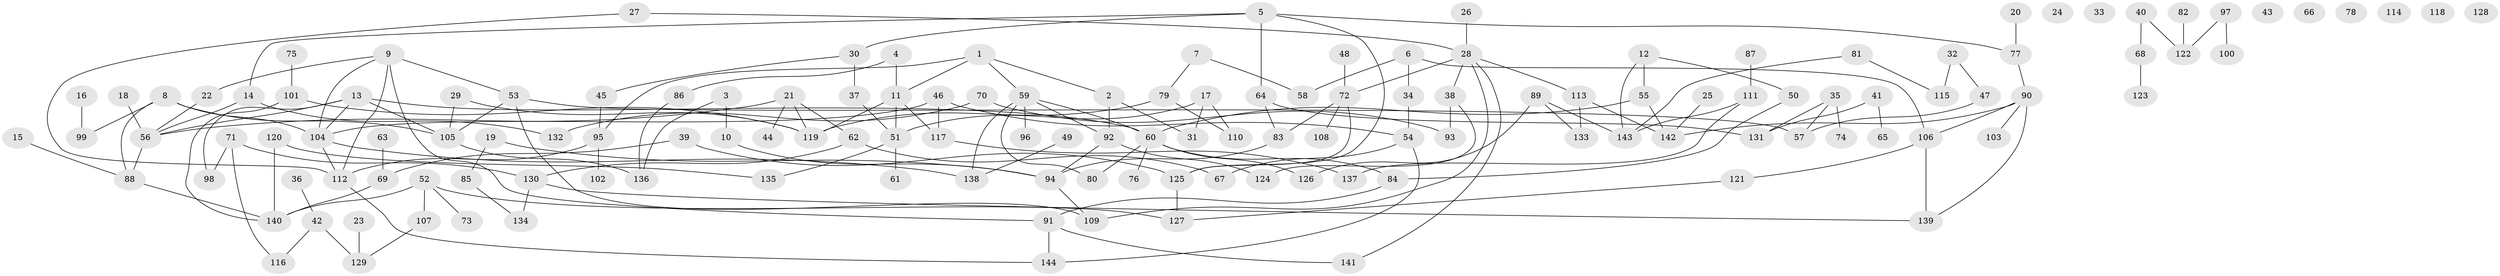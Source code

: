 // coarse degree distribution, {5: 0.08602150537634409, 3: 0.26881720430107525, 2: 0.34408602150537637, 6: 0.053763440860215055, 4: 0.11827956989247312, 1: 0.10752688172043011, 8: 0.010752688172043012, 9: 0.010752688172043012}
// Generated by graph-tools (version 1.1) at 2025/35/03/04/25 23:35:48]
// undirected, 144 vertices, 184 edges
graph export_dot {
  node [color=gray90,style=filled];
  1;
  2;
  3;
  4;
  5;
  6;
  7;
  8;
  9;
  10;
  11;
  12;
  13;
  14;
  15;
  16;
  17;
  18;
  19;
  20;
  21;
  22;
  23;
  24;
  25;
  26;
  27;
  28;
  29;
  30;
  31;
  32;
  33;
  34;
  35;
  36;
  37;
  38;
  39;
  40;
  41;
  42;
  43;
  44;
  45;
  46;
  47;
  48;
  49;
  50;
  51;
  52;
  53;
  54;
  55;
  56;
  57;
  58;
  59;
  60;
  61;
  62;
  63;
  64;
  65;
  66;
  67;
  68;
  69;
  70;
  71;
  72;
  73;
  74;
  75;
  76;
  77;
  78;
  79;
  80;
  81;
  82;
  83;
  84;
  85;
  86;
  87;
  88;
  89;
  90;
  91;
  92;
  93;
  94;
  95;
  96;
  97;
  98;
  99;
  100;
  101;
  102;
  103;
  104;
  105;
  106;
  107;
  108;
  109;
  110;
  111;
  112;
  113;
  114;
  115;
  116;
  117;
  118;
  119;
  120;
  121;
  122;
  123;
  124;
  125;
  126;
  127;
  128;
  129;
  130;
  131;
  132;
  133;
  134;
  135;
  136;
  137;
  138;
  139;
  140;
  141;
  142;
  143;
  144;
  1 -- 2;
  1 -- 11;
  1 -- 59;
  1 -- 95;
  2 -- 31;
  2 -- 92;
  3 -- 10;
  3 -- 136;
  4 -- 11;
  4 -- 86;
  5 -- 14;
  5 -- 30;
  5 -- 64;
  5 -- 77;
  5 -- 125;
  6 -- 34;
  6 -- 58;
  6 -- 106;
  7 -- 58;
  7 -- 79;
  8 -- 88;
  8 -- 99;
  8 -- 104;
  8 -- 105;
  9 -- 22;
  9 -- 53;
  9 -- 91;
  9 -- 104;
  9 -- 112;
  10 -- 94;
  11 -- 51;
  11 -- 117;
  11 -- 119;
  12 -- 50;
  12 -- 55;
  12 -- 143;
  13 -- 56;
  13 -- 60;
  13 -- 98;
  13 -- 104;
  13 -- 105;
  14 -- 56;
  14 -- 132;
  15 -- 88;
  16 -- 99;
  17 -- 31;
  17 -- 51;
  17 -- 110;
  18 -- 56;
  19 -- 85;
  19 -- 94;
  20 -- 77;
  21 -- 44;
  21 -- 56;
  21 -- 62;
  21 -- 119;
  22 -- 56;
  23 -- 129;
  25 -- 142;
  26 -- 28;
  27 -- 28;
  27 -- 112;
  28 -- 38;
  28 -- 72;
  28 -- 109;
  28 -- 113;
  28 -- 141;
  29 -- 105;
  29 -- 119;
  30 -- 37;
  30 -- 45;
  32 -- 47;
  32 -- 115;
  34 -- 54;
  35 -- 57;
  35 -- 74;
  35 -- 131;
  36 -- 42;
  37 -- 51;
  38 -- 93;
  38 -- 124;
  39 -- 69;
  39 -- 125;
  40 -- 68;
  40 -- 122;
  41 -- 65;
  41 -- 131;
  42 -- 116;
  42 -- 129;
  45 -- 95;
  46 -- 54;
  46 -- 104;
  46 -- 117;
  47 -- 57;
  48 -- 72;
  49 -- 138;
  50 -- 84;
  51 -- 61;
  51 -- 135;
  52 -- 73;
  52 -- 107;
  52 -- 127;
  52 -- 140;
  53 -- 57;
  53 -- 105;
  53 -- 109;
  54 -- 67;
  54 -- 144;
  55 -- 60;
  55 -- 142;
  56 -- 88;
  59 -- 60;
  59 -- 80;
  59 -- 92;
  59 -- 96;
  59 -- 138;
  60 -- 76;
  60 -- 80;
  60 -- 84;
  60 -- 126;
  62 -- 67;
  62 -- 130;
  63 -- 69;
  64 -- 83;
  64 -- 131;
  68 -- 123;
  69 -- 140;
  70 -- 93;
  70 -- 132;
  71 -- 98;
  71 -- 116;
  71 -- 130;
  72 -- 83;
  72 -- 108;
  72 -- 125;
  75 -- 101;
  77 -- 90;
  79 -- 110;
  79 -- 119;
  81 -- 115;
  81 -- 143;
  82 -- 122;
  83 -- 94;
  84 -- 91;
  85 -- 134;
  86 -- 136;
  87 -- 111;
  88 -- 140;
  89 -- 126;
  89 -- 133;
  89 -- 143;
  90 -- 103;
  90 -- 106;
  90 -- 139;
  90 -- 142;
  91 -- 141;
  91 -- 144;
  92 -- 94;
  92 -- 124;
  94 -- 109;
  95 -- 102;
  95 -- 112;
  97 -- 100;
  97 -- 122;
  101 -- 119;
  101 -- 140;
  104 -- 112;
  104 -- 138;
  105 -- 136;
  106 -- 121;
  106 -- 139;
  107 -- 129;
  111 -- 137;
  111 -- 143;
  112 -- 144;
  113 -- 133;
  113 -- 142;
  117 -- 137;
  120 -- 135;
  120 -- 140;
  121 -- 127;
  125 -- 127;
  130 -- 134;
  130 -- 139;
}
